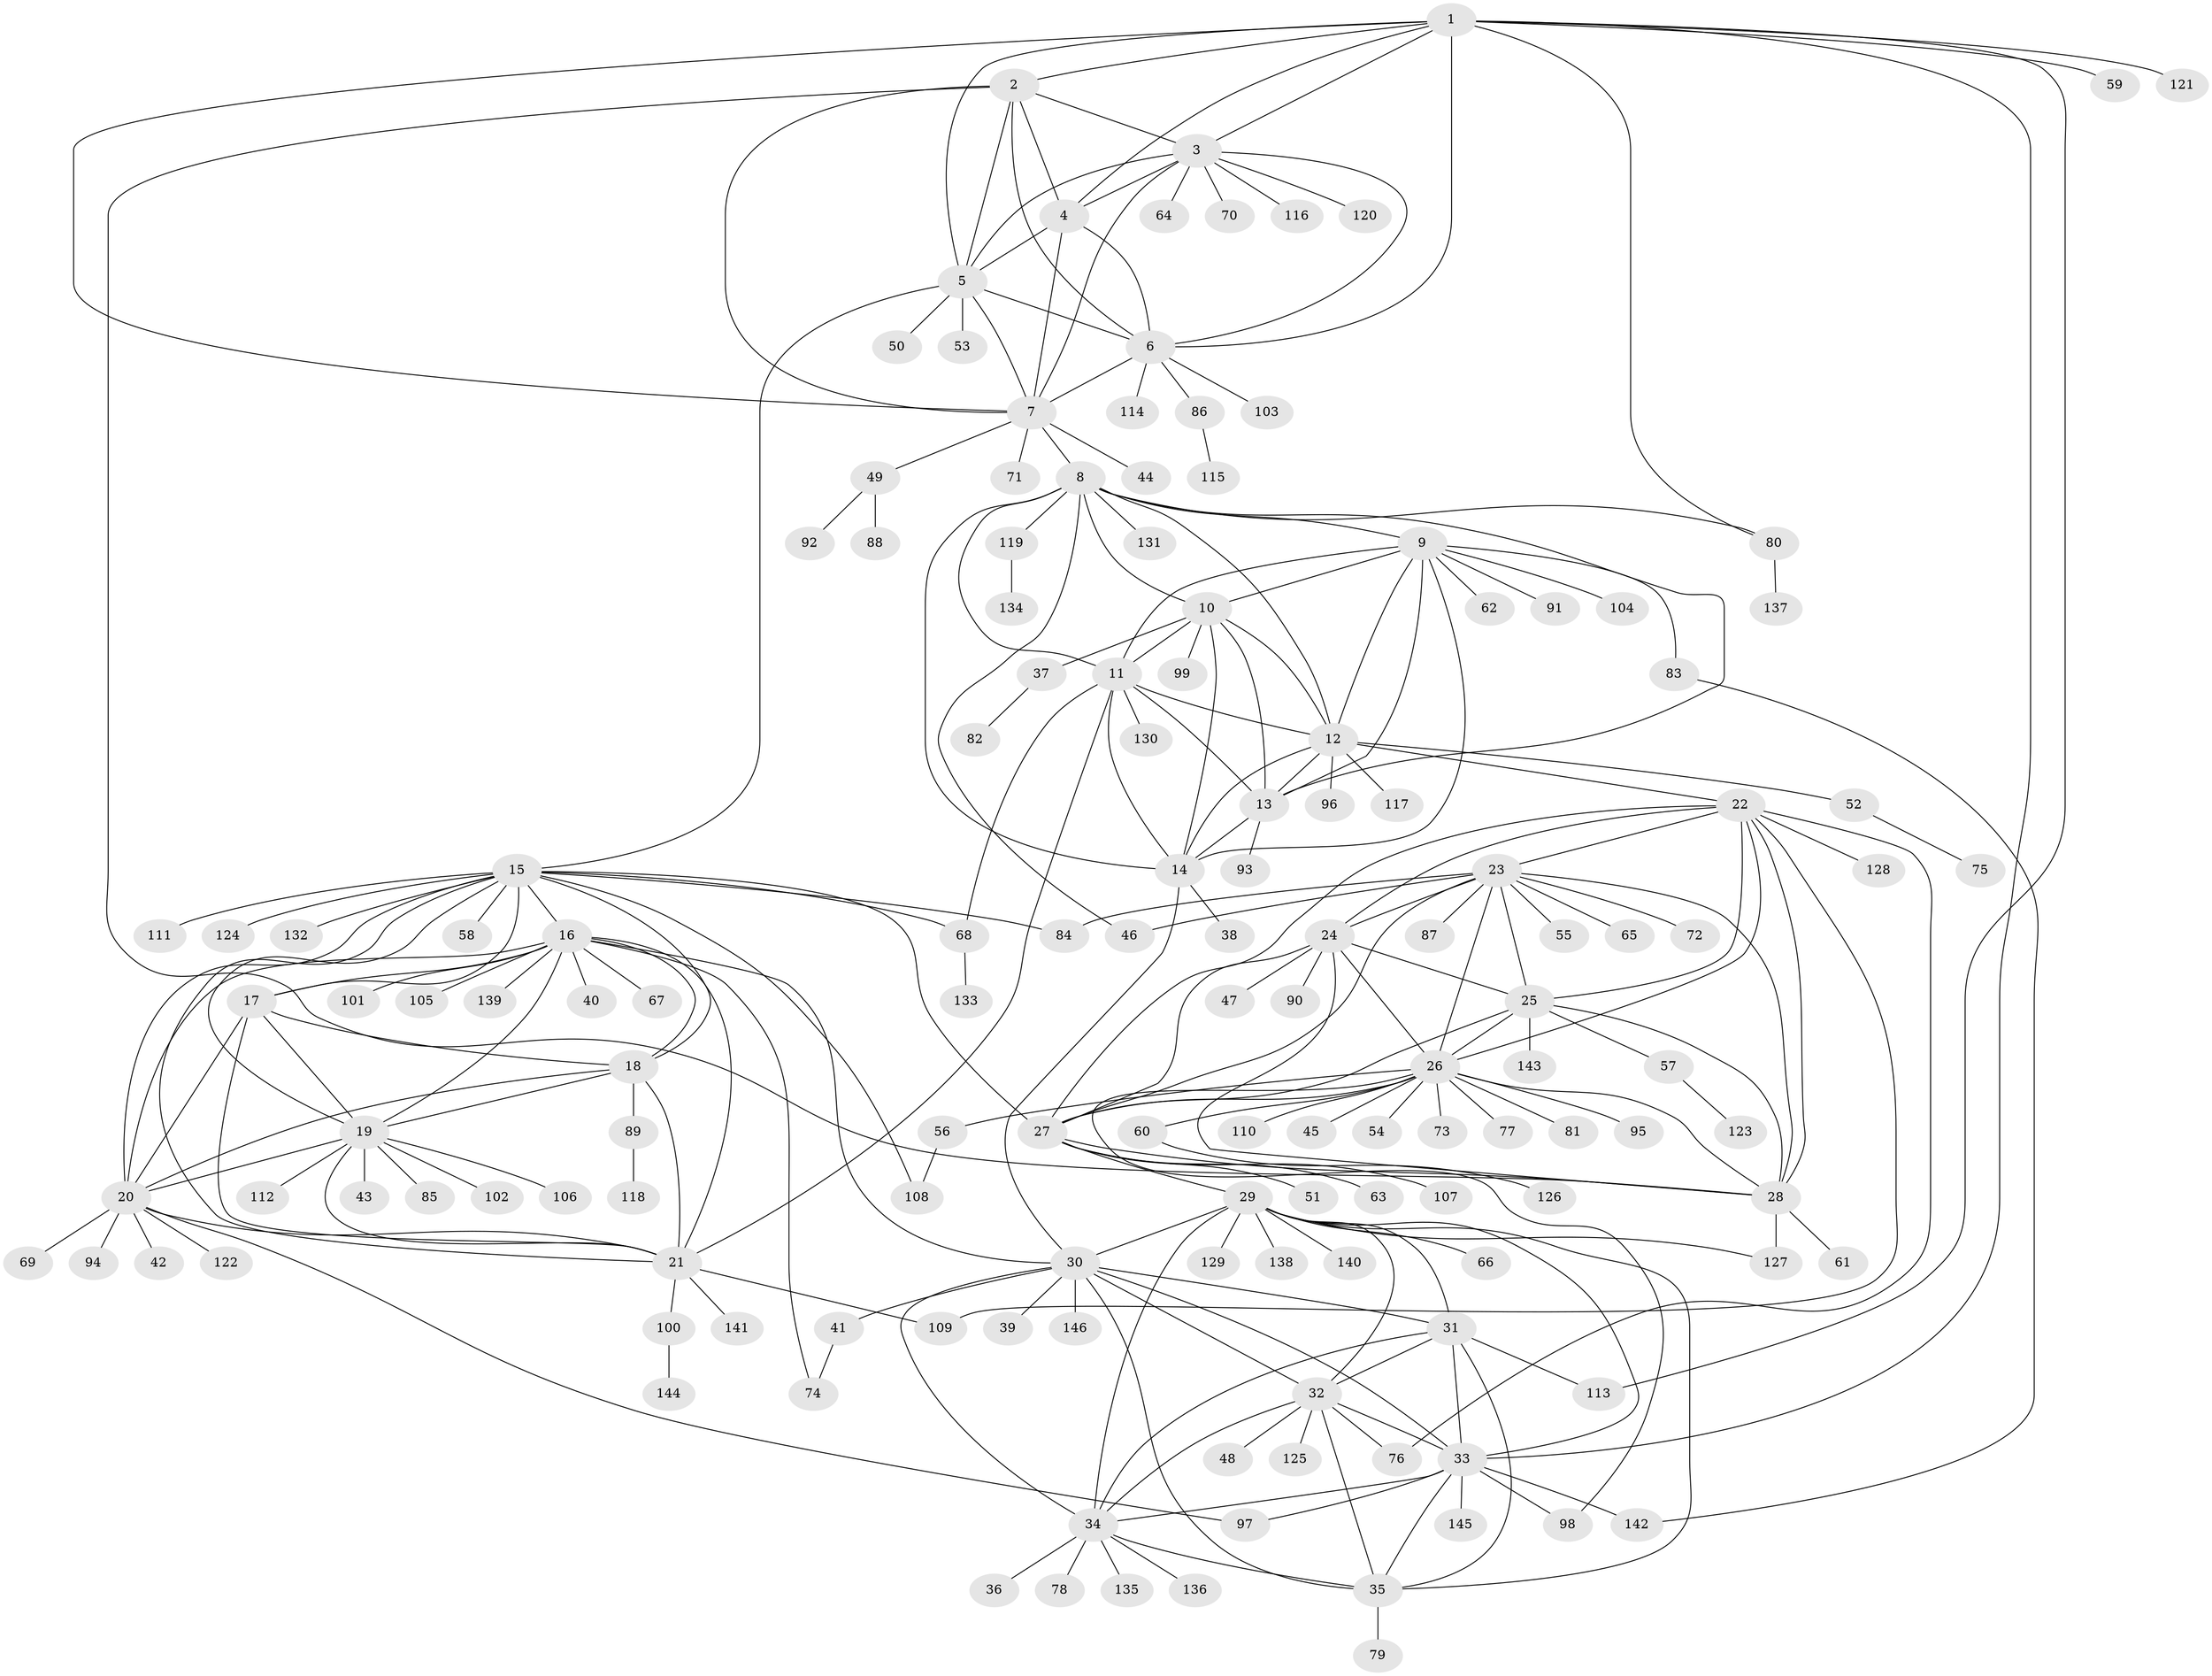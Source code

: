 // coarse degree distribution, {8: 0.034482758620689655, 4: 0.06896551724137931, 6: 0.05172413793103448, 10: 0.034482758620689655, 5: 0.034482758620689655, 9: 0.017241379310344827, 16: 0.017241379310344827, 13: 0.017241379310344827, 1: 0.6551724137931034, 2: 0.06896551724137931}
// Generated by graph-tools (version 1.1) at 2025/19/03/04/25 18:19:48]
// undirected, 146 vertices, 239 edges
graph export_dot {
graph [start="1"]
  node [color=gray90,style=filled];
  1;
  2;
  3;
  4;
  5;
  6;
  7;
  8;
  9;
  10;
  11;
  12;
  13;
  14;
  15;
  16;
  17;
  18;
  19;
  20;
  21;
  22;
  23;
  24;
  25;
  26;
  27;
  28;
  29;
  30;
  31;
  32;
  33;
  34;
  35;
  36;
  37;
  38;
  39;
  40;
  41;
  42;
  43;
  44;
  45;
  46;
  47;
  48;
  49;
  50;
  51;
  52;
  53;
  54;
  55;
  56;
  57;
  58;
  59;
  60;
  61;
  62;
  63;
  64;
  65;
  66;
  67;
  68;
  69;
  70;
  71;
  72;
  73;
  74;
  75;
  76;
  77;
  78;
  79;
  80;
  81;
  82;
  83;
  84;
  85;
  86;
  87;
  88;
  89;
  90;
  91;
  92;
  93;
  94;
  95;
  96;
  97;
  98;
  99;
  100;
  101;
  102;
  103;
  104;
  105;
  106;
  107;
  108;
  109;
  110;
  111;
  112;
  113;
  114;
  115;
  116;
  117;
  118;
  119;
  120;
  121;
  122;
  123;
  124;
  125;
  126;
  127;
  128;
  129;
  130;
  131;
  132;
  133;
  134;
  135;
  136;
  137;
  138;
  139;
  140;
  141;
  142;
  143;
  144;
  145;
  146;
  1 -- 2;
  1 -- 3;
  1 -- 4;
  1 -- 5;
  1 -- 6;
  1 -- 7;
  1 -- 33;
  1 -- 59;
  1 -- 80;
  1 -- 113;
  1 -- 121;
  2 -- 3;
  2 -- 4;
  2 -- 5;
  2 -- 6;
  2 -- 7;
  2 -- 28;
  3 -- 4;
  3 -- 5;
  3 -- 6;
  3 -- 7;
  3 -- 64;
  3 -- 70;
  3 -- 116;
  3 -- 120;
  4 -- 5;
  4 -- 6;
  4 -- 7;
  5 -- 6;
  5 -- 7;
  5 -- 15;
  5 -- 50;
  5 -- 53;
  6 -- 7;
  6 -- 86;
  6 -- 103;
  6 -- 114;
  7 -- 8;
  7 -- 44;
  7 -- 49;
  7 -- 71;
  8 -- 9;
  8 -- 10;
  8 -- 11;
  8 -- 12;
  8 -- 13;
  8 -- 14;
  8 -- 46;
  8 -- 80;
  8 -- 119;
  8 -- 131;
  9 -- 10;
  9 -- 11;
  9 -- 12;
  9 -- 13;
  9 -- 14;
  9 -- 62;
  9 -- 83;
  9 -- 91;
  9 -- 104;
  10 -- 11;
  10 -- 12;
  10 -- 13;
  10 -- 14;
  10 -- 37;
  10 -- 99;
  11 -- 12;
  11 -- 13;
  11 -- 14;
  11 -- 21;
  11 -- 68;
  11 -- 130;
  12 -- 13;
  12 -- 14;
  12 -- 22;
  12 -- 52;
  12 -- 96;
  12 -- 117;
  13 -- 14;
  13 -- 93;
  14 -- 30;
  14 -- 38;
  15 -- 16;
  15 -- 17;
  15 -- 18;
  15 -- 19;
  15 -- 20;
  15 -- 21;
  15 -- 27;
  15 -- 58;
  15 -- 68;
  15 -- 84;
  15 -- 108;
  15 -- 111;
  15 -- 124;
  15 -- 132;
  16 -- 17;
  16 -- 18;
  16 -- 19;
  16 -- 20;
  16 -- 21;
  16 -- 30;
  16 -- 40;
  16 -- 67;
  16 -- 74;
  16 -- 101;
  16 -- 105;
  16 -- 139;
  17 -- 18;
  17 -- 19;
  17 -- 20;
  17 -- 21;
  18 -- 19;
  18 -- 20;
  18 -- 21;
  18 -- 89;
  19 -- 20;
  19 -- 21;
  19 -- 43;
  19 -- 85;
  19 -- 102;
  19 -- 106;
  19 -- 112;
  20 -- 21;
  20 -- 42;
  20 -- 69;
  20 -- 94;
  20 -- 97;
  20 -- 122;
  21 -- 100;
  21 -- 109;
  21 -- 141;
  22 -- 23;
  22 -- 24;
  22 -- 25;
  22 -- 26;
  22 -- 27;
  22 -- 28;
  22 -- 76;
  22 -- 109;
  22 -- 128;
  23 -- 24;
  23 -- 25;
  23 -- 26;
  23 -- 27;
  23 -- 28;
  23 -- 46;
  23 -- 55;
  23 -- 65;
  23 -- 72;
  23 -- 84;
  23 -- 87;
  24 -- 25;
  24 -- 26;
  24 -- 27;
  24 -- 28;
  24 -- 47;
  24 -- 90;
  25 -- 26;
  25 -- 27;
  25 -- 28;
  25 -- 57;
  25 -- 143;
  26 -- 27;
  26 -- 28;
  26 -- 45;
  26 -- 54;
  26 -- 56;
  26 -- 60;
  26 -- 73;
  26 -- 77;
  26 -- 81;
  26 -- 95;
  26 -- 98;
  26 -- 110;
  27 -- 28;
  27 -- 29;
  27 -- 51;
  27 -- 63;
  27 -- 107;
  28 -- 61;
  28 -- 127;
  29 -- 30;
  29 -- 31;
  29 -- 32;
  29 -- 33;
  29 -- 34;
  29 -- 35;
  29 -- 66;
  29 -- 127;
  29 -- 129;
  29 -- 138;
  29 -- 140;
  30 -- 31;
  30 -- 32;
  30 -- 33;
  30 -- 34;
  30 -- 35;
  30 -- 39;
  30 -- 41;
  30 -- 146;
  31 -- 32;
  31 -- 33;
  31 -- 34;
  31 -- 35;
  31 -- 113;
  32 -- 33;
  32 -- 34;
  32 -- 35;
  32 -- 48;
  32 -- 76;
  32 -- 125;
  33 -- 34;
  33 -- 35;
  33 -- 97;
  33 -- 98;
  33 -- 142;
  33 -- 145;
  34 -- 35;
  34 -- 36;
  34 -- 78;
  34 -- 135;
  34 -- 136;
  35 -- 79;
  37 -- 82;
  41 -- 74;
  49 -- 88;
  49 -- 92;
  52 -- 75;
  56 -- 108;
  57 -- 123;
  60 -- 126;
  68 -- 133;
  80 -- 137;
  83 -- 142;
  86 -- 115;
  89 -- 118;
  100 -- 144;
  119 -- 134;
}
